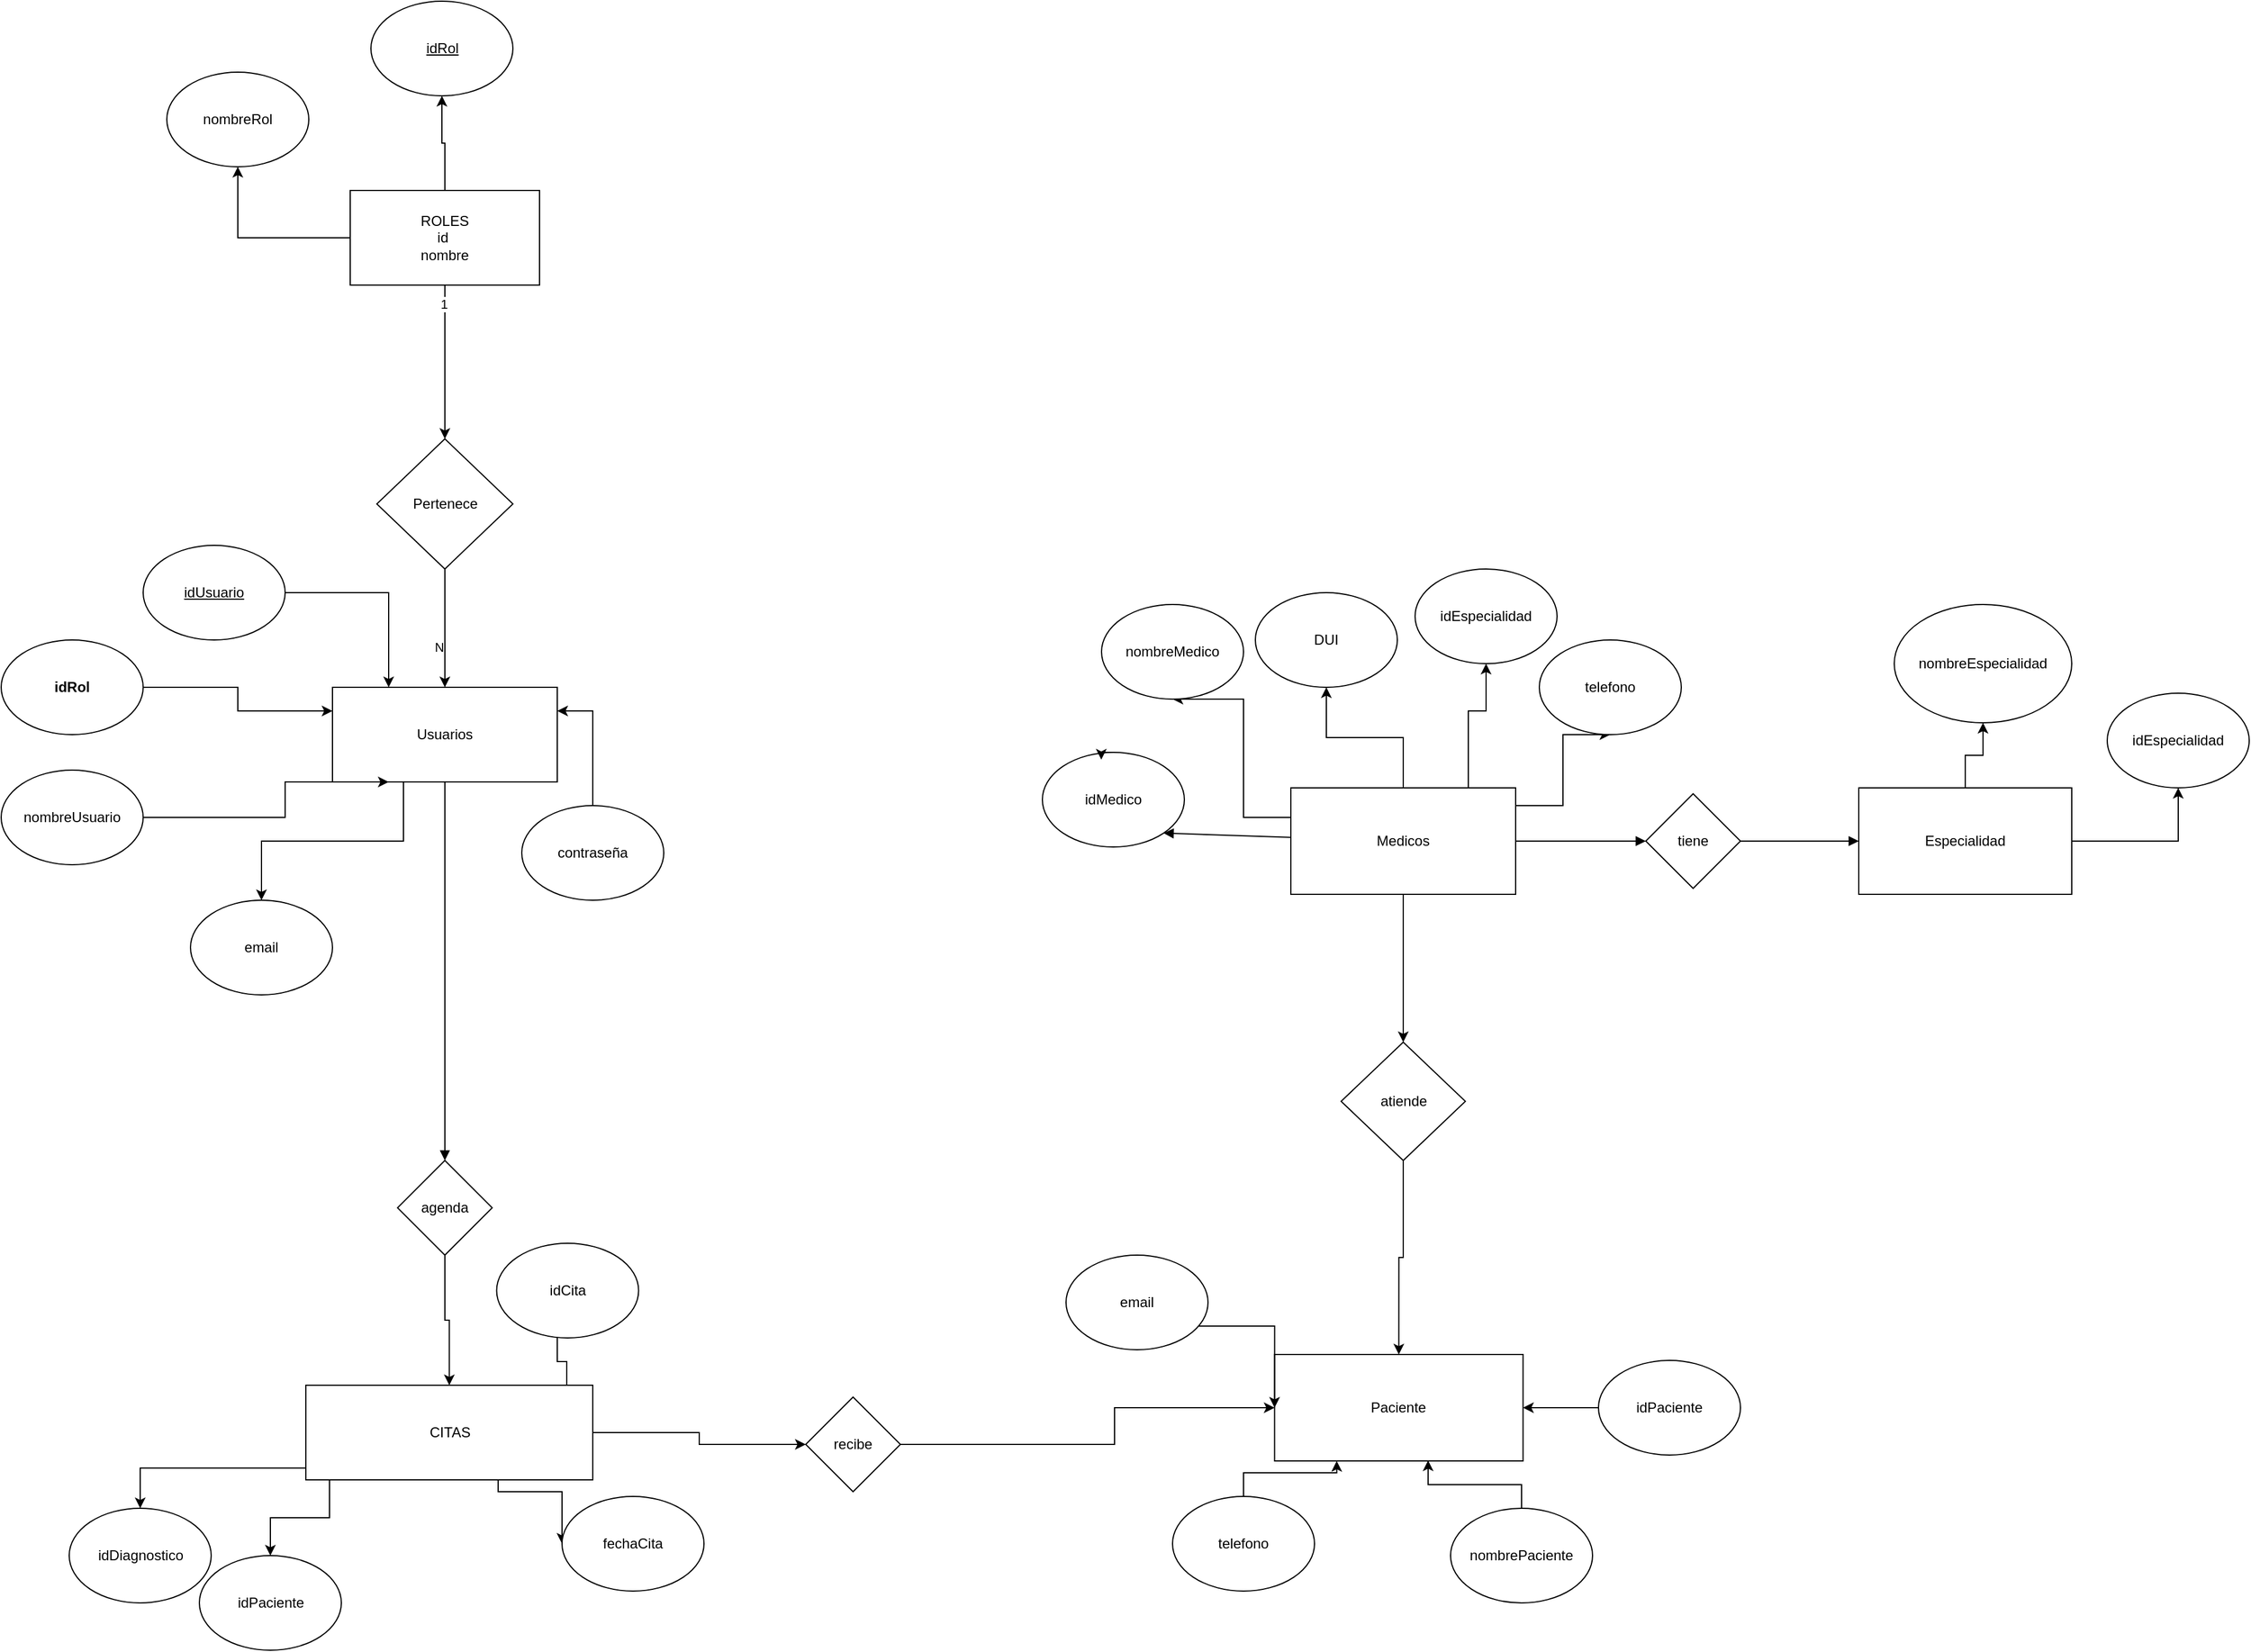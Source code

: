 <mxfile version="28.1.2">
  <diagram name="Página-1" id="cUTfjkOfCNMEpG94bcxL">
    <mxGraphModel dx="2720" dy="1200" grid="1" gridSize="10" guides="1" tooltips="1" connect="1" arrows="1" fold="1" page="1" pageScale="1" pageWidth="827" pageHeight="1169" math="0" shadow="0">
      <root>
        <mxCell id="0" />
        <mxCell id="1" parent="0" />
        <mxCell id="dI7q-Q-Lc0A-lXA0a3Qg-19" value="&lt;span style=&quot;color: rgba(0, 0, 0, 0); font-family: monospace; font-size: 0px; text-align: start;&quot;&gt;%3CmxGraphModel%3E%3Croot%3E%3CmxCell%20id%3D%220%22%2F%3E%3CmxCell%20id%3D%221%22%20parent%3D%220%22%2F%3E%3CmxCell%20id%3D%222%22%20value%3D%22USUARIOS%26%2310%3Bid%20(PK)%26%2310%3Bnombre%26%2310%3Bemail%20(%C3%BAnico)%26%2310%3Bpassword_hash%26%2310%3Bactivo%26%2310%3Brol_id%20(FK%E2%86%92ROLES)%22%20style%3D%22shape%3Drectangle%3BwhiteSpace%3Dwrap%3Brounded%3D0%3Bglass%3D0%3Bshadow%3D0%3BfontSize%3D12%3B%22%20vertex%3D%221%22%20parent%3D%221%22%3E%3CmxGeometry%20x%3D%2230%22%20y%3D%22-20%22%20width%3D%22220%22%20height%3D%22120%22%20as%3D%22geometry%22%2F%3E%3C%2FmxCell%3E%3CmxCell%20id%3D%223%22%20value%3D%22ROLES%26%2310%3Bid%20(PK)%26%2310%3Bnombre%22%20style%3D%22shape%3Drectangle%3BwhiteSpace%3Dwrap%3Brounded%3D0%3BfontSize%3D12%3B%22%20vertex%3D%221%22%20parent%3D%221%22%3E%3CmxGeometry%20x%3D%22334%22%20y%3D%22-30%22%20width%3D%22160%22%20height%3D%2280%22%20as%3D%22geometry%22%2F%3E%3C%2FmxCell%3E%3CmxCell%20id%3D%224%22%20value%3D%22PERMISOS%26%2310%3Bid%20(PK)%26%2310%3Bcodigo%26%2310%3Bdescripcion%22%20style%3D%22shape%3Drectangle%3BwhiteSpace%3Dwrap%3Brounded%3D0%3BfontSize%3D12%3B%22%20vertex%3D%221%22%20parent%3D%221%22%3E%3CmxGeometry%20x%3D%22570%22%20y%3D%22-30%22%20width%3D%22200%22%20height%3D%22100%22%20as%3D%22geometry%22%2F%3E%3C%2FmxCell%3E%3CmxCell%20id%3D%225%22%20value%3D%22MEDICOS%26%2310%3Busuario_id%20(PK%2C%20FK%E2%86%92USUARIOS)%26%2310%3Bcolegiado%26%2310%3Btelefono%26%2310%3Bsala_consulta%22%20style%3D%22shape%3Drectangle%3BwhiteSpace%3Dwrap%3Brounded%3D0%3BfontSize%3D12%3B%22%20vertex%3D%221%22%20parent%3D%221%22%3E%3CmxGeometry%20x%3D%22380%22%20y%3D%22100%22%20width%3D%22240%22%20height%3D%22120%22%20as%3D%22geometry%22%2F%3E%3C%2FmxCell%3E%3CmxCell%20id%3D%226%22%20value%3D%22ESPECIALIDADES%26%2310%3Bid%20(PK)%26%2310%3Bnombre%22%20style%3D%22shape%3Drectangle%3BwhiteSpace%3Dwrap%3Brounded%3D0%3BfontSize%3D12%3B%22%20vertex%3D%221%22%20parent%3D%221%22%3E%3CmxGeometry%20x%3D%22770%22%20y%3D%22100%22%20width%3D%22180%22%20height%3D%2290%22%20as%3D%22geometry%22%2F%3E%3C%2FmxCell%3E%3CmxCell%20id%3D%227%22%20value%3D%22CITAS%26%2310%3Bid%20(PK)%26%2310%3Bpaciente_id%20(FK%E2%86%92PACIENTES)%26%2310%3Bmedico_usuario_id%20(FK%E2%86%92MEDICOS)%26%2310%3Bagenda_por_usuario_id%20(FK%E2%86%92USUARIOS)%26%2310%3Bfecha_hora%26%2310%3Bestado%22%20style%3D%22shape%3Drectangle%3BwhiteSpace%3Dwrap%3Brounded%3D0%3BfontSize%3D12%3B%22%20vertex%3D%221%22%20parent%3D%221%22%3E%3CmxGeometry%20x%3D%22345%22%20y%3D%22500%22%20width%3D%22320%22%20height%3D%22150%22%20as%3D%22geometry%22%2F%3E%3C%2FmxCell%3E%3CmxCell%20id%3D%228%22%20value%3D%22ATENCION%26%2310%3Bid%20(PK)%26%2310%3Bcita_id%20(UK%2C%20FK%E2%86%92CITAS)%26%2310%3Bmotivo%26%2310%3Bdiagnostico%26%2310%3Bindicaciones%22%20style%3D%22shape%3Drectangle%3BwhiteSpace%3Dwrap%3Brounded%3D0%3BfontSize%3D12%3B%22%20vertex%3D%221%22%20parent%3D%221%22%3E%3CmxGeometry%20x%3D%22760%22%20y%3D%22500%22%20width%3D%22240%22%20height%3D%22130%22%20as%3D%22geometry%22%2F%3E%3C%2FmxCell%3E%3CmxCell%20id%3D%229%22%20value%3D%22ROL_PERMISO%26%2310%3Brol_id%20(FK%E2%86%92ROLES)%26%2310%3Bpermiso_id%20(FK%E2%86%92PERMISOS)%26%2310%3BPK(rol_id%2C%20permiso_id)%22%20style%3D%22shape%3Drectangle%3BwhiteSpace%3Dwrap%3Brounded%3D0%3BfontSize%3D12%3BstrokeDasharray%3D3%203%3B%22%20vertex%3D%221%22%20parent%3D%221%22%3E%3CmxGeometry%20x%3D%22390%22%20y%3D%22-320%22%20width%3D%22230%22%20height%3D%22110%22%20as%3D%22geometry%22%2F%3E%3C%2FmxCell%3E%3CmxCell%20id%3D%2210%22%20value%3D%22MEDICO_ESPECIALIDAD%26%2310%3Bmedico_usuario_id%20(FK%E2%86%92MEDICOS)%26%2310%3Bespecialidad_id%20(FK%E2%86%92ESPECIALIDADES)%26%2310%3BPK(medico_usuario_id%2C%20especialidad_id)%22%20style%3D%22shape%3Drectangle%3BwhiteSpace%3Dwrap%3Brounded%3D0%3BfontSize%3D12%3BstrokeDasharray%3D3%203%3B%22%20vertex%3D%221%22%20parent%3D%221%22%3E%3CmxGeometry%20x%3D%22640%22%20y%3D%22250%22%20width%3D%22300%22%20height%3D%22120%22%20as%3D%22geometry%22%2F%3E%3C%2FmxCell%3E%3CmxCell%20id%3D%2211%22%20value%3D%221%3AN%22%20style%3D%22endArrow%3Dblock%3Brounded%3D0%3Bhtml%3D1%3B%22%20edge%3D%221%22%20source%3D%222%22%20target%3D%223%22%20parent%3D%221%22%3E%3CmxGeometry%20relative%3D%221%22%20as%3D%22geometry%22%2F%3E%3C%2FmxCell%3E%3CmxCell%20id%3D%2212%22%20value%3D%221%3AN%22%20style%3D%22endArrow%3Dblock%3Brounded%3D0%3Bhtml%3D1%3B%22%20edge%3D%221%22%20source%3D%223%22%20target%3D%229%22%20parent%3D%221%22%3E%3CmxGeometry%20relative%3D%221%22%20as%3D%22geometry%22%2F%3E%3C%2FmxCell%3E%3CmxCell%20id%3D%2213%22%20value%3D%22N%3A1%22%20style%3D%22endArrow%3Dblock%3Brounded%3D0%3Bhtml%3D1%3B%22%20edge%3D%221%22%20source%3D%229%22%20target%3D%224%22%20parent%3D%221%22%3E%3CmxGeometry%20relative%3D%221%22%20as%3D%22geometry%22%2F%3E%3C%2FmxCell%3E%3CmxCell%20id%3D%2214%22%20value%3D%221%3AN%22%20style%3D%22endArrow%3Dblock%3Brounded%3D0%3Bhtml%3D1%3B%22%20edge%3D%221%22%20source%3D%225%22%20target%3D%227%22%20parent%3D%221%22%3E%3CmxGeometry%20relative%3D%221%22%20as%3D%22geometry%22%2F%3E%3C%2FmxCell%3E%3CmxCell%20id%3D%2215%22%20value%3D%221%3AN%22%20style%3D%22endArrow%3Dblock%3Brounded%3D0%3Bhtml%3D1%3B%22%20edge%3D%221%22%20target%3D%227%22%20parent%3D%221%22%3E%3CmxGeometry%20relative%3D%221%22%20as%3D%22geometry%22%3E%3CmxPoint%20x%3D%22240%22%20y%3D%22510%22%20as%3D%22sourcePoint%22%2F%3E%3C%2FmxGeometry%3E%3C%2FmxCell%3E%3CmxCell%20id%3D%2216%22%20value%3D%22agenda%22%20style%3D%22dashed%3D1%3BendArrow%3Dblock%3Brounded%3D0%3Bhtml%3D1%3B%22%20edge%3D%221%22%20source%3D%222%22%20target%3D%227%22%20parent%3D%221%22%3E%3CmxGeometry%20relative%3D%221%22%20as%3D%22geometry%22%2F%3E%3C%2FmxCell%3E%3CmxCell%20id%3D%2217%22%20value%3D%221%3A1%22%20style%3D%22endArrow%3Dblock%3Brounded%3D0%3Bhtml%3D1%3B%22%20edge%3D%221%22%20source%3D%227%22%20target%3D%228%22%20parent%3D%221%22%3E%3CmxGeometry%20relative%3D%221%22%20as%3D%22geometry%22%2F%3E%3C%2FmxCell%3E%3CmxCell%20id%3D%2218%22%20value%3D%221%3AN%22%20style%3D%22endArrow%3Dblock%3Brounded%3D0%3Bhtml%3D1%3B%22%20edge%3D%221%22%20source%3D%225%22%20target%3D%2210%22%20parent%3D%221%22%3E%3CmxGeometry%20relative%3D%221%22%20as%3D%22geometry%22%2F%3E%3C%2FmxCell%3E%3CmxCell%20id%3D%2219%22%20value%3D%22N%3A1%22%20style%3D%22endArrow%3Dblock%3Brounded%3D0%3Bhtml%3D1%3B%22%20edge%3D%221%22%20source%3D%2210%22%20target%3D%226%22%20parent%3D%221%22%3E%3CmxGeometry%20relative%3D%221%22%20as%3D%22geometry%22%2F%3E%3C%2FmxCell%3E%3CmxCell%20id%3D%2220%22%20value%3D%221%3A1%20(opcional)%22%20style%3D%22dashed%3D1%3BendArrow%3Dblock%3Brounded%3D0%3Bhtml%3D1%3B%22%20edge%3D%221%22%20source%3D%222%22%20target%3D%225%22%20parent%3D%221%22%3E%3CmxGeometry%20relative%3D%221%22%20as%3D%22geometry%22%2F%3E%3C%2FmxCell%3E%3C%2Froot%3E%3C%2FmxGraphModel%3E&lt;/span&gt;&lt;span style=&quot;color: rgba(0, 0, 0, 0); font-family: monospace; font-size: 0px; text-align: start;&quot;&gt;%3CmxGraphModel%3E%3Croot%3E%3CmxCell%20id%3D%220%22%2F%3E%3CmxCell%20id%3D%221%22%20parent%3D%220%22%2F%3E%3CmxCell%20id%3D%222%22%20value%3D%22USUARIOS%26%2310%3Bid%20(PK)%26%2310%3Bnombre%26%2310%3Bemail%20(%C3%BAnico)%26%2310%3Bpassword_hash%26%2310%3Bactivo%26%2310%3Brol_id%20(FK%E2%86%92ROLES)%22%20style%3D%22shape%3Drectangle%3BwhiteSpace%3Dwrap%3Brounded%3D0%3Bglass%3D0%3Bshadow%3D0%3BfontSize%3D12%3B%22%20vertex%3D%221%22%20parent%3D%221%22%3E%3CmxGeometry%20x%3D%2230%22%20y%3D%22-20%22%20width%3D%22220%22%20height%3D%22120%22%20as%3D%22geometry%22%2F%3E%3C%2FmxCell%3E%3CmxCell%20id%3D%223%22%20value%3D%22ROLES%26%2310%3Bid%20(PK)%26%2310%3Bnombre%22%20style%3D%22shape%3Drectangle%3BwhiteSpace%3Dwrap%3Brounded%3D0%3BfontSize%3D12%3B%22%20vertex%3D%221%22%20parent%3D%221%22%3E%3CmxGeometry%20x%3D%22334%22%20y%3D%22-30%22%20width%3D%22160%22%20height%3D%2280%22%20as%3D%22geometry%22%2F%3E%3C%2FmxCell%3E%3CmxCell%20id%3D%224%22%20value%3D%22PERMISOS%26%2310%3Bid%20(PK)%26%2310%3Bcodigo%26%2310%3Bdescripcion%22%20style%3D%22shape%3Drectangle%3BwhiteSpace%3Dwrap%3Brounded%3D0%3BfontSize%3D12%3B%22%20vertex%3D%221%22%20parent%3D%221%22%3E%3CmxGeometry%20x%3D%22570%22%20y%3D%22-30%22%20width%3D%22200%22%20height%3D%22100%22%20as%3D%22geometry%22%2F%3E%3C%2FmxCell%3E%3CmxCell%20id%3D%225%22%20value%3D%22MEDICOS%26%2310%3Busuario_id%20(PK%2C%20FK%E2%86%92USUARIOS)%26%2310%3Bcolegiado%26%2310%3Btelefono%26%2310%3Bsala_consulta%22%20style%3D%22shape%3Drectangle%3BwhiteSpace%3Dwrap%3Brounded%3D0%3BfontSize%3D12%3B%22%20vertex%3D%221%22%20parent%3D%221%22%3E%3CmxGeometry%20x%3D%22380%22%20y%3D%22100%22%20width%3D%22240%22%20height%3D%22120%22%20as%3D%22geometry%22%2F%3E%3C%2FmxCell%3E%3CmxCell%20id%3D%226%22%20value%3D%22ESPECIALIDADES%26%2310%3Bid%20(PK)%26%2310%3Bnombre%22%20style%3D%22shape%3Drectangle%3BwhiteSpace%3Dwrap%3Brounded%3D0%3BfontSize%3D12%3B%22%20vertex%3D%221%22%20parent%3D%221%22%3E%3CmxGeometry%20x%3D%22770%22%20y%3D%22100%22%20width%3D%22180%22%20height%3D%2290%22%20as%3D%22geometry%22%2F%3E%3C%2FmxCell%3E%3CmxCell%20id%3D%227%22%20value%3D%22CITAS%26%2310%3Bid%20(PK)%26%2310%3Bpaciente_id%20(FK%E2%86%92PACIENTES)%26%2310%3Bmedico_usuario_id%20(FK%E2%86%92MEDICOS)%26%2310%3Bagenda_por_usuario_id%20(FK%E2%86%92USUARIOS)%26%2310%3Bfecha_hora%26%2310%3Bestado%22%20style%3D%22shape%3Drectangle%3BwhiteSpace%3Dwrap%3Brounded%3D0%3BfontSize%3D12%3B%22%20vertex%3D%221%22%20parent%3D%221%22%3E%3CmxGeometry%20x%3D%22345%22%20y%3D%22500%22%20width%3D%22320%22%20height%3D%22150%22%20as%3D%22geometry%22%2F%3E%3C%2FmxCell%3E%3CmxCell%20id%3D%228%22%20value%3D%22ATENCION%26%2310%3Bid%20(PK)%26%2310%3Bcita_id%20(UK%2C%20FK%E2%86%92CITAS)%26%2310%3Bmotivo%26%2310%3Bdiagnostico%26%2310%3Bindicaciones%22%20style%3D%22shape%3Drectangle%3BwhiteSpace%3Dwrap%3Brounded%3D0%3BfontSize%3D12%3B%22%20vertex%3D%221%22%20parent%3D%221%22%3E%3CmxGeometry%20x%3D%22760%22%20y%3D%22500%22%20width%3D%22240%22%20height%3D%22130%22%20as%3D%22geometry%22%2F%3E%3C%2FmxCell%3E%3CmxCell%20id%3D%229%22%20value%3D%22ROL_PERMISO%26%2310%3Brol_id%20(FK%E2%86%92ROLES)%26%2310%3Bpermiso_id%20(FK%E2%86%92PERMISOS)%26%2310%3BPK(rol_id%2C%20permiso_id)%22%20style%3D%22shape%3Drectangle%3BwhiteSpace%3Dwrap%3Brounded%3D0%3BfontSize%3D12%3BstrokeDasharray%3D3%203%3B%22%20vertex%3D%221%22%20parent%3D%221%22%3E%3CmxGeometry%20x%3D%22390%22%20y%3D%22-320%22%20width%3D%22230%22%20height%3D%22110%22%20as%3D%22geometry%22%2F%3E%3C%2FmxCell%3E%3CmxCell%20id%3D%2210%22%20value%3D%22MEDICO_ESPECIALIDAD%26%2310%3Bmedico_usuario_id%20(FK%E2%86%92MEDICOS)%26%2310%3Bespecialidad_id%20(FK%E2%86%92ESPECIALIDADES)%26%2310%3BPK(medico_usuario_id%2C%20especialidad_id)%22%20style%3D%22shape%3Drectangle%3BwhiteSpace%3Dwrap%3Brounded%3D0%3BfontSize%3D12%3BstrokeDasharray%3D3%203%3B%22%20vertex%3D%221%22%20parent%3D%221%22%3E%3CmxGeometry%20x%3D%22640%22%20y%3D%22250%22%20width%3D%22300%22%20height%3D%22120%22%20as%3D%22geometry%22%2F%3E%3C%2FmxCell%3E%3CmxCell%20id%3D%2211%22%20value%3D%221%3AN%22%20style%3D%22endArrow%3Dblock%3Brounded%3D0%3Bhtml%3D1%3B%22%20edge%3D%221%22%20source%3D%222%22%20target%3D%223%22%20parent%3D%221%22%3E%3CmxGeometry%20relative%3D%221%22%20as%3D%22geometry%22%2F%3E%3C%2FmxCell%3E%3CmxCell%20id%3D%2212%22%20value%3D%221%3AN%22%20style%3D%22endArrow%3Dblock%3Brounded%3D0%3Bhtml%3D1%3B%22%20edge%3D%221%22%20source%3D%223%22%20target%3D%229%22%20parent%3D%221%22%3E%3CmxGeometry%20relative%3D%221%22%20as%3D%22geometry%22%2F%3E%3C%2FmxCell%3E%3CmxCell%20id%3D%2213%22%20value%3D%22N%3A1%22%20style%3D%22endArrow%3Dblock%3Brounded%3D0%3Bhtml%3D1%3B%22%20edge%3D%221%22%20source%3D%229%22%20target%3D%224%22%20parent%3D%221%22%3E%3CmxGeometry%20relative%3D%221%22%20as%3D%22geometry%22%2F%3E%3C%2FmxCell%3E%3CmxCell%20id%3D%2214%22%20value%3D%221%3AN%22%20style%3D%22endArrow%3Dblock%3Brounded%3D0%3Bhtml%3D1%3B%22%20edge%3D%221%22%20source%3D%225%22%20target%3D%227%22%20parent%3D%221%22%3E%3CmxGeometry%20relative%3D%221%22%20as%3D%22geometry%22%2F%3E%3C%2FmxCell%3E%3CmxCell%20id%3D%2215%22%20value%3D%221%3AN%22%20style%3D%22endArrow%3Dblock%3Brounded%3D0%3Bhtml%3D1%3B%22%20edge%3D%221%22%20target%3D%227%22%20parent%3D%221%22%3E%3CmxGeometry%20relative%3D%221%22%20as%3D%22geometry%22%3E%3CmxPoint%20x%3D%22240%22%20y%3D%22510%22%20as%3D%22sourcePoint%22%2F%3E%3C%2FmxGeometry%3E%3C%2FmxCell%3E%3CmxCell%20id%3D%2216%22%20value%3D%22agenda%22%20style%3D%22dashed%3D1%3BendArrow%3Dblock%3Brounded%3D0%3Bhtml%3D1%3B%22%20edge%3D%221%22%20source%3D%222%22%20target%3D%227%22%20parent%3D%221%22%3E%3CmxGeometry%20relative%3D%221%22%20as%3D%22geometry%22%2F%3E%3C%2FmxCell%3E%3CmxCell%20id%3D%2217%22%20value%3D%221%3A1%22%20style%3D%22endArrow%3Dblock%3Brounded%3D0%3Bhtml%3D1%3B%22%20edge%3D%221%22%20source%3D%227%22%20target%3D%228%22%20parent%3D%221%22%3E%3CmxGeometry%20relative%3D%221%22%20as%3D%22geometry%22%2F%3E%3C%2FmxCell%3E%3CmxCell%20id%3D%2218%22%20value%3D%221%3AN%22%20style%3D%22endArrow%3Dblock%3Brounded%3D0%3Bhtml%3D1%3B%22%20edge%3D%221%22%20source%3D%225%22%20target%3D%2210%22%20parent%3D%221%22%3E%3CmxGeometry%20relative%3D%221%22%20as%3D%22geometry%22%2F%3E%3C%2FmxCell%3E%3CmxCell%20id%3D%2219%22%20value%3D%22N%3A1%22%20style%3D%22endArrow%3Dblock%3Brounded%3D0%3Bhtml%3D1%3B%22%20edge%3D%221%22%20source%3D%2210%22%20target%3D%226%22%20parent%3D%221%22%3E%3CmxGeometry%20relative%3D%221%22%20as%3D%22geometry%22%2F%3E%3C%2FmxCell%3E%3CmxCell%20id%3D%2220%22%20value%3D%221%3A1%20(opcional)%22%20style%3D%22dashed%3D1%3BendArrow%3Dblock%3Brounded%3D0%3Bhtml%3D1%3B%22%20edge%3D%221%22%20source%3D%222%22%20target%3D%225%22%20parent%3D%221%22%3E%3CmxGeometry%20relative%3D%221%22%20as%3D%22geometry%22%2F%3E%3C%2FmxCell%3E%3C%2Froot%3E%3C%2FmxGraphModel%3E&lt;/span&gt;" style="text;html=1;align=center;verticalAlign=middle;resizable=0;points=[];autosize=1;strokeColor=none;fillColor=none;" parent="1" vertex="1">
          <mxGeometry x="430" y="468" width="20" height="30" as="geometry" />
        </mxCell>
        <mxCell id="yWJeIxcsurSpCSdntbVv-42" style="edgeStyle=orthogonalEdgeStyle;rounded=0;orthogonalLoop=1;jettySize=auto;html=1;entryX=0.5;entryY=0;entryDx=0;entryDy=0;" parent="1" source="dI7q-Q-Lc0A-lXA0a3Qg-20" target="yWJeIxcsurSpCSdntbVv-41" edge="1">
          <mxGeometry relative="1" as="geometry">
            <Array as="points">
              <mxPoint x="160" y="1170" />
              <mxPoint x="40" y="1170" />
            </Array>
          </mxGeometry>
        </mxCell>
        <mxCell id="dI7q-Q-Lc0A-lXA0a3Qg-20" value="Usuarios" style="shape=rectangle;whiteSpace=wrap;rounded=0;glass=0;shadow=0;fontSize=12;" parent="1" vertex="1">
          <mxGeometry x="100" y="1040" width="190" height="80" as="geometry" />
        </mxCell>
        <mxCell id="yWJeIxcsurSpCSdntbVv-2" style="edgeStyle=orthogonalEdgeStyle;rounded=0;orthogonalLoop=1;jettySize=auto;html=1;" parent="1" source="yWJeIxcsurSpCSdntbVv-1" target="dI7q-Q-Lc0A-lXA0a3Qg-20" edge="1">
          <mxGeometry relative="1" as="geometry" />
        </mxCell>
        <mxCell id="yWJeIxcsurSpCSdntbVv-5" value="N" style="edgeLabel;html=1;align=center;verticalAlign=middle;resizable=0;points=[];" parent="yWJeIxcsurSpCSdntbVv-2" vertex="1" connectable="0">
          <mxGeometry x="0.32" y="-5" relative="1" as="geometry">
            <mxPoint as="offset" />
          </mxGeometry>
        </mxCell>
        <mxCell id="yWJeIxcsurSpCSdntbVv-10" style="edgeStyle=orthogonalEdgeStyle;rounded=0;orthogonalLoop=1;jettySize=auto;html=1;entryX=0.5;entryY=1;entryDx=0;entryDy=0;" parent="1" source="dI7q-Q-Lc0A-lXA0a3Qg-21" target="yWJeIxcsurSpCSdntbVv-6" edge="1">
          <mxGeometry relative="1" as="geometry" />
        </mxCell>
        <mxCell id="yWJeIxcsurSpCSdntbVv-12" style="edgeStyle=orthogonalEdgeStyle;rounded=0;orthogonalLoop=1;jettySize=auto;html=1;entryX=0.5;entryY=1;entryDx=0;entryDy=0;" parent="1" source="dI7q-Q-Lc0A-lXA0a3Qg-21" target="yWJeIxcsurSpCSdntbVv-8" edge="1">
          <mxGeometry relative="1" as="geometry" />
        </mxCell>
        <mxCell id="dI7q-Q-Lc0A-lXA0a3Qg-21" value="ROLES&#xa;id &#xa;nombre" style="shape=rectangle;whiteSpace=wrap;rounded=0;fontSize=12;" parent="1" vertex="1">
          <mxGeometry x="115" y="620" width="160" height="80" as="geometry" />
        </mxCell>
        <mxCell id="yWJeIxcsurSpCSdntbVv-33" style="edgeStyle=orthogonalEdgeStyle;rounded=0;orthogonalLoop=1;jettySize=auto;html=1;entryX=0.5;entryY=1;entryDx=0;entryDy=0;" parent="1" source="dI7q-Q-Lc0A-lXA0a3Qg-23" target="yWJeIxcsurSpCSdntbVv-28" edge="1">
          <mxGeometry relative="1" as="geometry" />
        </mxCell>
        <mxCell id="yWJeIxcsurSpCSdntbVv-34" style="edgeStyle=orthogonalEdgeStyle;rounded=0;orthogonalLoop=1;jettySize=auto;html=1;entryX=0.5;entryY=1;entryDx=0;entryDy=0;" parent="1" source="dI7q-Q-Lc0A-lXA0a3Qg-23" target="yWJeIxcsurSpCSdntbVv-29" edge="1">
          <mxGeometry relative="1" as="geometry">
            <Array as="points">
              <mxPoint x="1060" y="1060" />
              <mxPoint x="1075" y="1060" />
            </Array>
          </mxGeometry>
        </mxCell>
        <mxCell id="yWJeIxcsurSpCSdntbVv-36" style="edgeStyle=orthogonalEdgeStyle;rounded=0;orthogonalLoop=1;jettySize=auto;html=1;entryX=0.5;entryY=1;entryDx=0;entryDy=0;" parent="1" source="dI7q-Q-Lc0A-lXA0a3Qg-23" target="yWJeIxcsurSpCSdntbVv-27" edge="1">
          <mxGeometry relative="1" as="geometry">
            <Array as="points">
              <mxPoint x="870" y="1150" />
            </Array>
          </mxGeometry>
        </mxCell>
        <mxCell id="yWJeIxcsurSpCSdntbVv-44" style="edgeStyle=orthogonalEdgeStyle;rounded=0;orthogonalLoop=1;jettySize=auto;html=1;entryX=0.5;entryY=1;entryDx=0;entryDy=0;" parent="1" source="dI7q-Q-Lc0A-lXA0a3Qg-23" target="yWJeIxcsurSpCSdntbVv-43" edge="1">
          <mxGeometry relative="1" as="geometry">
            <Array as="points">
              <mxPoint x="1140" y="1140" />
            </Array>
          </mxGeometry>
        </mxCell>
        <mxCell id="C7ozVjz16QHoLUWVTCa1-10" style="edgeStyle=orthogonalEdgeStyle;rounded=0;orthogonalLoop=1;jettySize=auto;html=1;entryX=0.5;entryY=0;entryDx=0;entryDy=0;" edge="1" parent="1" source="C7ozVjz16QHoLUWVTCa1-11" target="dI7q-Q-Lc0A-lXA0a3Qg-39">
          <mxGeometry relative="1" as="geometry" />
        </mxCell>
        <mxCell id="dI7q-Q-Lc0A-lXA0a3Qg-23" value="Medicos" style="shape=rectangle;whiteSpace=wrap;rounded=0;fontSize=12;" parent="1" vertex="1">
          <mxGeometry x="910" y="1125" width="190" height="90" as="geometry" />
        </mxCell>
        <mxCell id="yWJeIxcsurSpCSdntbVv-39" style="edgeStyle=orthogonalEdgeStyle;rounded=0;orthogonalLoop=1;jettySize=auto;html=1;entryX=0.5;entryY=1;entryDx=0;entryDy=0;" parent="1" source="dI7q-Q-Lc0A-lXA0a3Qg-24" target="yWJeIxcsurSpCSdntbVv-38" edge="1">
          <mxGeometry relative="1" as="geometry" />
        </mxCell>
        <mxCell id="yWJeIxcsurSpCSdntbVv-40" style="edgeStyle=orthogonalEdgeStyle;rounded=0;orthogonalLoop=1;jettySize=auto;html=1;entryX=0.5;entryY=1;entryDx=0;entryDy=0;" parent="1" source="dI7q-Q-Lc0A-lXA0a3Qg-24" target="yWJeIxcsurSpCSdntbVv-37" edge="1">
          <mxGeometry relative="1" as="geometry" />
        </mxCell>
        <mxCell id="dI7q-Q-Lc0A-lXA0a3Qg-24" value="Especialidad" style="shape=rectangle;whiteSpace=wrap;rounded=0;fontSize=12;" parent="1" vertex="1">
          <mxGeometry x="1390" y="1125" width="180" height="90" as="geometry" />
        </mxCell>
        <mxCell id="yWJeIxcsurSpCSdntbVv-55" style="edgeStyle=orthogonalEdgeStyle;rounded=0;orthogonalLoop=1;jettySize=auto;html=1;entryX=0;entryY=0.5;entryDx=0;entryDy=0;" parent="1" source="dI7q-Q-Lc0A-lXA0a3Qg-25" target="yWJeIxcsurSpCSdntbVv-53" edge="1">
          <mxGeometry relative="1" as="geometry">
            <Array as="points">
              <mxPoint x="410" y="1670" />
              <mxPoint x="410" y="1680" />
            </Array>
          </mxGeometry>
        </mxCell>
        <mxCell id="yWJeIxcsurSpCSdntbVv-69" style="edgeStyle=orthogonalEdgeStyle;rounded=0;orthogonalLoop=1;jettySize=auto;html=1;entryX=0;entryY=0.5;entryDx=0;entryDy=0;" parent="1" source="dI7q-Q-Lc0A-lXA0a3Qg-25" target="yWJeIxcsurSpCSdntbVv-66" edge="1">
          <mxGeometry relative="1" as="geometry">
            <Array as="points">
              <mxPoint x="298" y="1610" />
              <mxPoint x="290" y="1610" />
              <mxPoint x="290" y="1550" />
            </Array>
            <mxPoint x="387.5" y="1610" as="targetPoint" />
          </mxGeometry>
        </mxCell>
        <mxCell id="yWJeIxcsurSpCSdntbVv-70" style="edgeStyle=orthogonalEdgeStyle;rounded=0;orthogonalLoop=1;jettySize=auto;html=1;entryX=0;entryY=0.5;entryDx=0;entryDy=0;" parent="1" source="dI7q-Q-Lc0A-lXA0a3Qg-25" target="yWJeIxcsurSpCSdntbVv-67" edge="1">
          <mxGeometry relative="1" as="geometry">
            <Array as="points">
              <mxPoint x="240" y="1720" />
              <mxPoint x="294" y="1720" />
            </Array>
          </mxGeometry>
        </mxCell>
        <mxCell id="yWJeIxcsurSpCSdntbVv-71" style="edgeStyle=orthogonalEdgeStyle;rounded=0;orthogonalLoop=1;jettySize=auto;html=1;entryX=0.5;entryY=0;entryDx=0;entryDy=0;" parent="1" source="dI7q-Q-Lc0A-lXA0a3Qg-25" target="yWJeIxcsurSpCSdntbVv-68" edge="1">
          <mxGeometry relative="1" as="geometry">
            <Array as="points">
              <mxPoint x="97.5" y="1742" />
              <mxPoint x="47.5" y="1742" />
            </Array>
          </mxGeometry>
        </mxCell>
        <mxCell id="yWJeIxcsurSpCSdntbVv-72" style="edgeStyle=orthogonalEdgeStyle;rounded=0;orthogonalLoop=1;jettySize=auto;html=1;entryX=0.5;entryY=0;entryDx=0;entryDy=0;" parent="1" source="dI7q-Q-Lc0A-lXA0a3Qg-25" target="yWJeIxcsurSpCSdntbVv-65" edge="1">
          <mxGeometry relative="1" as="geometry">
            <Array as="points">
              <mxPoint x="-62.5" y="1700" />
            </Array>
          </mxGeometry>
        </mxCell>
        <mxCell id="dI7q-Q-Lc0A-lXA0a3Qg-25" value="CITAS" style="shape=rectangle;whiteSpace=wrap;rounded=0;fontSize=12;" parent="1" vertex="1">
          <mxGeometry x="77.5" y="1630" width="242.5" height="80" as="geometry" />
        </mxCell>
        <mxCell id="dI7q-Q-Lc0A-lXA0a3Qg-36" value="" style="endArrow=block;rounded=0;html=1;entryX=0;entryY=0.5;entryDx=0;entryDy=0;" parent="1" source="yWJeIxcsurSpCSdntbVv-31" target="dI7q-Q-Lc0A-lXA0a3Qg-24" edge="1">
          <mxGeometry relative="1" as="geometry">
            <mxPoint x="1400" y="1177.273" as="targetPoint" />
          </mxGeometry>
        </mxCell>
        <mxCell id="dI7q-Q-Lc0A-lXA0a3Qg-39" value="Paciente" style="shape=rectangle;whiteSpace=wrap;rounded=0;fontSize=12;" parent="1" vertex="1">
          <mxGeometry x="896.25" y="1604" width="210" height="90" as="geometry" />
        </mxCell>
        <mxCell id="yWJeIxcsurSpCSdntbVv-3" value="" style="edgeStyle=orthogonalEdgeStyle;rounded=0;orthogonalLoop=1;jettySize=auto;html=1;" parent="1" source="dI7q-Q-Lc0A-lXA0a3Qg-21" target="yWJeIxcsurSpCSdntbVv-1" edge="1">
          <mxGeometry relative="1" as="geometry">
            <mxPoint x="195" y="700" as="sourcePoint" />
            <mxPoint x="195" y="1040" as="targetPoint" />
          </mxGeometry>
        </mxCell>
        <mxCell id="yWJeIxcsurSpCSdntbVv-4" value="1" style="edgeLabel;html=1;align=center;verticalAlign=middle;resizable=0;points=[];" parent="yWJeIxcsurSpCSdntbVv-3" vertex="1" connectable="0">
          <mxGeometry x="-0.754" y="-1" relative="1" as="geometry">
            <mxPoint as="offset" />
          </mxGeometry>
        </mxCell>
        <mxCell id="yWJeIxcsurSpCSdntbVv-1" value="Pertenece" style="rhombus;whiteSpace=wrap;html=1;" parent="1" vertex="1">
          <mxGeometry x="137.5" y="830" width="115" height="110" as="geometry" />
        </mxCell>
        <mxCell id="yWJeIxcsurSpCSdntbVv-6" value="&lt;u&gt;idRol&lt;/u&gt;" style="ellipse;whiteSpace=wrap;html=1;" parent="1" vertex="1">
          <mxGeometry x="132.5" y="460" width="120" height="80" as="geometry" />
        </mxCell>
        <mxCell id="yWJeIxcsurSpCSdntbVv-8" value="nombreRol" style="ellipse;whiteSpace=wrap;html=1;" parent="1" vertex="1">
          <mxGeometry x="-40" y="520" width="120" height="80" as="geometry" />
        </mxCell>
        <mxCell id="yWJeIxcsurSpCSdntbVv-21" style="edgeStyle=orthogonalEdgeStyle;rounded=0;orthogonalLoop=1;jettySize=auto;html=1;entryX=0.25;entryY=0;entryDx=0;entryDy=0;" parent="1" source="yWJeIxcsurSpCSdntbVv-13" target="dI7q-Q-Lc0A-lXA0a3Qg-20" edge="1">
          <mxGeometry relative="1" as="geometry" />
        </mxCell>
        <mxCell id="yWJeIxcsurSpCSdntbVv-13" value="&lt;u&gt;idUsuario&lt;/u&gt;" style="ellipse;whiteSpace=wrap;html=1;" parent="1" vertex="1">
          <mxGeometry x="-60" y="920" width="120" height="80" as="geometry" />
        </mxCell>
        <mxCell id="yWJeIxcsurSpCSdntbVv-20" style="edgeStyle=orthogonalEdgeStyle;rounded=0;orthogonalLoop=1;jettySize=auto;html=1;entryX=1;entryY=0.25;entryDx=0;entryDy=0;" parent="1" source="yWJeIxcsurSpCSdntbVv-14" target="dI7q-Q-Lc0A-lXA0a3Qg-20" edge="1">
          <mxGeometry relative="1" as="geometry" />
        </mxCell>
        <mxCell id="yWJeIxcsurSpCSdntbVv-14" value="contraseña&lt;span style=&quot;color: rgba(0, 0, 0, 0); font-family: monospace; font-size: 0px; text-align: start; text-wrap-mode: nowrap;&quot;&gt;%3CmxGraphModel%3E%3Croot%3E%3CmxCell%20id%3D%220%22%2F%3E%3CmxCell%20id%3D%221%22%20parent%3D%220%22%2F%3E%3CmxCell%20id%3D%222%22%20value%3D%22%22%20style%3D%22ellipse%3BwhiteSpace%3Dwrap%3Bhtml%3D1%3B%22%20vertex%3D%221%22%20parent%3D%221%22%3E%3CmxGeometry%20x%3D%22-80%22%20y%3D%22940%22%20width%3D%22120%22%20height%3D%2280%22%20as%3D%22geometry%22%2F%3E%3C%2FmxCell%3E%3C%2Froot%3E%3C%2FmxGraphModel%3E&lt;/span&gt;" style="ellipse;whiteSpace=wrap;html=1;" parent="1" vertex="1">
          <mxGeometry x="260" y="1140" width="120" height="80" as="geometry" />
        </mxCell>
        <mxCell id="yWJeIxcsurSpCSdntbVv-24" style="edgeStyle=orthogonalEdgeStyle;rounded=0;orthogonalLoop=1;jettySize=auto;html=1;entryX=0.25;entryY=1;entryDx=0;entryDy=0;" parent="1" source="yWJeIxcsurSpCSdntbVv-15" target="dI7q-Q-Lc0A-lXA0a3Qg-20" edge="1">
          <mxGeometry relative="1" as="geometry">
            <Array as="points">
              <mxPoint x="60" y="1150" />
              <mxPoint x="60" y="1120" />
            </Array>
          </mxGeometry>
        </mxCell>
        <mxCell id="yWJeIxcsurSpCSdntbVv-15" value="nombreUsuario" style="ellipse;whiteSpace=wrap;html=1;" parent="1" vertex="1">
          <mxGeometry x="-180" y="1110" width="120" height="80" as="geometry" />
        </mxCell>
        <mxCell id="yWJeIxcsurSpCSdntbVv-22" style="edgeStyle=orthogonalEdgeStyle;rounded=0;orthogonalLoop=1;jettySize=auto;html=1;entryX=0;entryY=0.25;entryDx=0;entryDy=0;" parent="1" source="yWJeIxcsurSpCSdntbVv-18" target="dI7q-Q-Lc0A-lXA0a3Qg-20" edge="1">
          <mxGeometry relative="1" as="geometry" />
        </mxCell>
        <mxCell id="yWJeIxcsurSpCSdntbVv-18" value="&lt;b&gt;idRol&lt;/b&gt;" style="ellipse;whiteSpace=wrap;html=1;" parent="1" vertex="1">
          <mxGeometry x="-180" y="1000" width="120" height="80" as="geometry" />
        </mxCell>
        <mxCell id="yWJeIxcsurSpCSdntbVv-26" value="idMedico" style="ellipse;whiteSpace=wrap;html=1;" parent="1" vertex="1">
          <mxGeometry x="700" y="1095" width="120" height="80" as="geometry" />
        </mxCell>
        <mxCell id="yWJeIxcsurSpCSdntbVv-27" value="nombreMedico" style="ellipse;whiteSpace=wrap;html=1;" parent="1" vertex="1">
          <mxGeometry x="750" y="970" width="120" height="80" as="geometry" />
        </mxCell>
        <mxCell id="yWJeIxcsurSpCSdntbVv-28" value="DUI" style="ellipse;whiteSpace=wrap;html=1;" parent="1" vertex="1">
          <mxGeometry x="880" y="960" width="120" height="80" as="geometry" />
        </mxCell>
        <mxCell id="yWJeIxcsurSpCSdntbVv-29" value="idEspecialidad" style="ellipse;whiteSpace=wrap;html=1;" parent="1" vertex="1">
          <mxGeometry x="1015" y="940" width="120" height="80" as="geometry" />
        </mxCell>
        <mxCell id="yWJeIxcsurSpCSdntbVv-32" value="" style="endArrow=block;rounded=0;html=1;entryX=0;entryY=0.5;entryDx=0;entryDy=0;" parent="1" source="dI7q-Q-Lc0A-lXA0a3Qg-23" target="yWJeIxcsurSpCSdntbVv-31" edge="1">
          <mxGeometry relative="1" as="geometry">
            <mxPoint x="1390" y="1170" as="targetPoint" />
            <mxPoint x="1100" y="1170" as="sourcePoint" />
          </mxGeometry>
        </mxCell>
        <mxCell id="yWJeIxcsurSpCSdntbVv-31" value="tiene" style="rhombus;whiteSpace=wrap;html=1;" parent="1" vertex="1">
          <mxGeometry x="1210" y="1130" width="80" height="80" as="geometry" />
        </mxCell>
        <mxCell id="yWJeIxcsurSpCSdntbVv-37" value="nombreEspecialidad" style="ellipse;whiteSpace=wrap;html=1;" parent="1" vertex="1">
          <mxGeometry x="1420" y="970" width="150" height="100" as="geometry" />
        </mxCell>
        <mxCell id="yWJeIxcsurSpCSdntbVv-38" value="idEspecialidad" style="ellipse;whiteSpace=wrap;html=1;" parent="1" vertex="1">
          <mxGeometry x="1600" y="1045" width="120" height="80" as="geometry" />
        </mxCell>
        <mxCell id="yWJeIxcsurSpCSdntbVv-41" value="email" style="ellipse;whiteSpace=wrap;html=1;" parent="1" vertex="1">
          <mxGeometry x="-20" y="1220" width="120" height="80" as="geometry" />
        </mxCell>
        <mxCell id="yWJeIxcsurSpCSdntbVv-43" value="telefono" style="ellipse;whiteSpace=wrap;html=1;" parent="1" vertex="1">
          <mxGeometry x="1120" y="1000" width="120" height="80" as="geometry" />
        </mxCell>
        <mxCell id="yWJeIxcsurSpCSdntbVv-46" value="" style="endArrow=block;rounded=0;html=1;" parent="1" source="dI7q-Q-Lc0A-lXA0a3Qg-20" target="yWJeIxcsurSpCSdntbVv-45" edge="1">
          <mxGeometry relative="1" as="geometry">
            <Array as="points" />
            <mxPoint x="196" y="1120" as="sourcePoint" />
            <mxPoint x="580" y="1484" as="targetPoint" />
          </mxGeometry>
        </mxCell>
        <mxCell id="C7ozVjz16QHoLUWVTCa1-9" style="edgeStyle=orthogonalEdgeStyle;rounded=0;orthogonalLoop=1;jettySize=auto;html=1;" edge="1" parent="1" source="yWJeIxcsurSpCSdntbVv-45" target="dI7q-Q-Lc0A-lXA0a3Qg-25">
          <mxGeometry relative="1" as="geometry" />
        </mxCell>
        <mxCell id="yWJeIxcsurSpCSdntbVv-45" value="agenda" style="rhombus;whiteSpace=wrap;html=1;" parent="1" vertex="1">
          <mxGeometry x="155" y="1440" width="80" height="80" as="geometry" />
        </mxCell>
        <mxCell id="yWJeIxcsurSpCSdntbVv-49" value="" style="endArrow=block;rounded=0;html=1;entryX=1;entryY=1;entryDx=0;entryDy=0;" parent="1" source="dI7q-Q-Lc0A-lXA0a3Qg-23" target="yWJeIxcsurSpCSdntbVv-26" edge="1">
          <mxGeometry relative="1" as="geometry">
            <mxPoint x="85" y="825" as="sourcePoint" />
            <mxPoint x="-40" y="920" as="targetPoint" />
          </mxGeometry>
        </mxCell>
        <mxCell id="yWJeIxcsurSpCSdntbVv-56" style="edgeStyle=orthogonalEdgeStyle;rounded=0;orthogonalLoop=1;jettySize=auto;html=1;exitX=1;exitY=0.5;exitDx=0;exitDy=0;entryX=0;entryY=0.5;entryDx=0;entryDy=0;" parent="1" source="yWJeIxcsurSpCSdntbVv-53" target="dI7q-Q-Lc0A-lXA0a3Qg-39" edge="1">
          <mxGeometry relative="1" as="geometry">
            <mxPoint x="761" y="1580" as="targetPoint" />
            <Array as="points">
              <mxPoint x="761" y="1680" />
              <mxPoint x="761" y="1649" />
            </Array>
          </mxGeometry>
        </mxCell>
        <mxCell id="yWJeIxcsurSpCSdntbVv-53" value="recibe" style="rhombus;whiteSpace=wrap;html=1;" parent="1" vertex="1">
          <mxGeometry x="500" y="1640" width="80" height="80" as="geometry" />
        </mxCell>
        <mxCell id="yWJeIxcsurSpCSdntbVv-65" value="idDiagnostico" style="ellipse;whiteSpace=wrap;html=1;" parent="1" vertex="1">
          <mxGeometry x="-122.5" y="1734" width="120" height="80" as="geometry" />
        </mxCell>
        <mxCell id="yWJeIxcsurSpCSdntbVv-66" value="idCita" style="ellipse;whiteSpace=wrap;html=1;" parent="1" vertex="1">
          <mxGeometry x="238.75" y="1510" width="120" height="80" as="geometry" />
        </mxCell>
        <mxCell id="yWJeIxcsurSpCSdntbVv-67" value="fechaCita" style="ellipse;whiteSpace=wrap;html=1;" parent="1" vertex="1">
          <mxGeometry x="294" y="1724" width="120" height="80" as="geometry" />
        </mxCell>
        <mxCell id="yWJeIxcsurSpCSdntbVv-68" value="idPaciente" style="ellipse;whiteSpace=wrap;html=1;" parent="1" vertex="1">
          <mxGeometry x="-12.5" y="1774" width="120" height="80" as="geometry" />
        </mxCell>
        <mxCell id="yWJeIxcsurSpCSdntbVv-78" style="edgeStyle=orthogonalEdgeStyle;rounded=0;orthogonalLoop=1;jettySize=auto;html=1;entryX=0.25;entryY=1;entryDx=0;entryDy=0;" parent="1" source="yWJeIxcsurSpCSdntbVv-73" target="dI7q-Q-Lc0A-lXA0a3Qg-39" edge="1">
          <mxGeometry relative="1" as="geometry" />
        </mxCell>
        <mxCell id="yWJeIxcsurSpCSdntbVv-73" value="telefono" style="ellipse;whiteSpace=wrap;html=1;" parent="1" vertex="1">
          <mxGeometry x="810" y="1724" width="120" height="80" as="geometry" />
        </mxCell>
        <mxCell id="yWJeIxcsurSpCSdntbVv-77" style="edgeStyle=orthogonalEdgeStyle;rounded=0;orthogonalLoop=1;jettySize=auto;html=1;entryX=0;entryY=0.5;entryDx=0;entryDy=0;" parent="1" source="yWJeIxcsurSpCSdntbVv-74" target="dI7q-Q-Lc0A-lXA0a3Qg-39" edge="1">
          <mxGeometry relative="1" as="geometry">
            <Array as="points">
              <mxPoint x="770" y="1580" />
              <mxPoint x="896" y="1580" />
            </Array>
          </mxGeometry>
        </mxCell>
        <mxCell id="yWJeIxcsurSpCSdntbVv-74" value="email" style="ellipse;whiteSpace=wrap;html=1;" parent="1" vertex="1">
          <mxGeometry x="720" y="1520" width="120" height="80" as="geometry" />
        </mxCell>
        <mxCell id="yWJeIxcsurSpCSdntbVv-75" value="nombrePaciente" style="ellipse;whiteSpace=wrap;html=1;" parent="1" vertex="1">
          <mxGeometry x="1045" y="1734" width="120" height="80" as="geometry" />
        </mxCell>
        <mxCell id="yWJeIxcsurSpCSdntbVv-80" style="edgeStyle=orthogonalEdgeStyle;rounded=0;orthogonalLoop=1;jettySize=auto;html=1;entryX=1;entryY=0.5;entryDx=0;entryDy=0;" parent="1" source="yWJeIxcsurSpCSdntbVv-76" target="dI7q-Q-Lc0A-lXA0a3Qg-39" edge="1">
          <mxGeometry relative="1" as="geometry" />
        </mxCell>
        <mxCell id="yWJeIxcsurSpCSdntbVv-76" value="idPaciente" style="ellipse;whiteSpace=wrap;html=1;" parent="1" vertex="1">
          <mxGeometry x="1170" y="1609" width="120" height="80" as="geometry" />
        </mxCell>
        <mxCell id="yWJeIxcsurSpCSdntbVv-79" style="edgeStyle=orthogonalEdgeStyle;rounded=0;orthogonalLoop=1;jettySize=auto;html=1;entryX=0.618;entryY=0.995;entryDx=0;entryDy=0;entryPerimeter=0;" parent="1" source="yWJeIxcsurSpCSdntbVv-75" target="dI7q-Q-Lc0A-lXA0a3Qg-39" edge="1">
          <mxGeometry relative="1" as="geometry" />
        </mxCell>
        <mxCell id="C7ozVjz16QHoLUWVTCa1-8" style="edgeStyle=orthogonalEdgeStyle;rounded=0;orthogonalLoop=1;jettySize=auto;html=1;exitX=0.5;exitY=0;exitDx=0;exitDy=0;entryX=0.415;entryY=0.077;entryDx=0;entryDy=0;entryPerimeter=0;" edge="1" parent="1" source="yWJeIxcsurSpCSdntbVv-26" target="yWJeIxcsurSpCSdntbVv-26">
          <mxGeometry relative="1" as="geometry" />
        </mxCell>
        <mxCell id="C7ozVjz16QHoLUWVTCa1-12" value="" style="edgeStyle=orthogonalEdgeStyle;rounded=0;orthogonalLoop=1;jettySize=auto;html=1;entryX=0.5;entryY=0;entryDx=0;entryDy=0;" edge="1" parent="1" source="dI7q-Q-Lc0A-lXA0a3Qg-23" target="C7ozVjz16QHoLUWVTCa1-11">
          <mxGeometry relative="1" as="geometry">
            <mxPoint x="1005" y="1215" as="sourcePoint" />
            <mxPoint x="1001" y="1604" as="targetPoint" />
          </mxGeometry>
        </mxCell>
        <mxCell id="C7ozVjz16QHoLUWVTCa1-11" value="atiende" style="rhombus;whiteSpace=wrap;html=1;" vertex="1" parent="1">
          <mxGeometry x="952.5" y="1340" width="105" height="100" as="geometry" />
        </mxCell>
      </root>
    </mxGraphModel>
  </diagram>
</mxfile>
